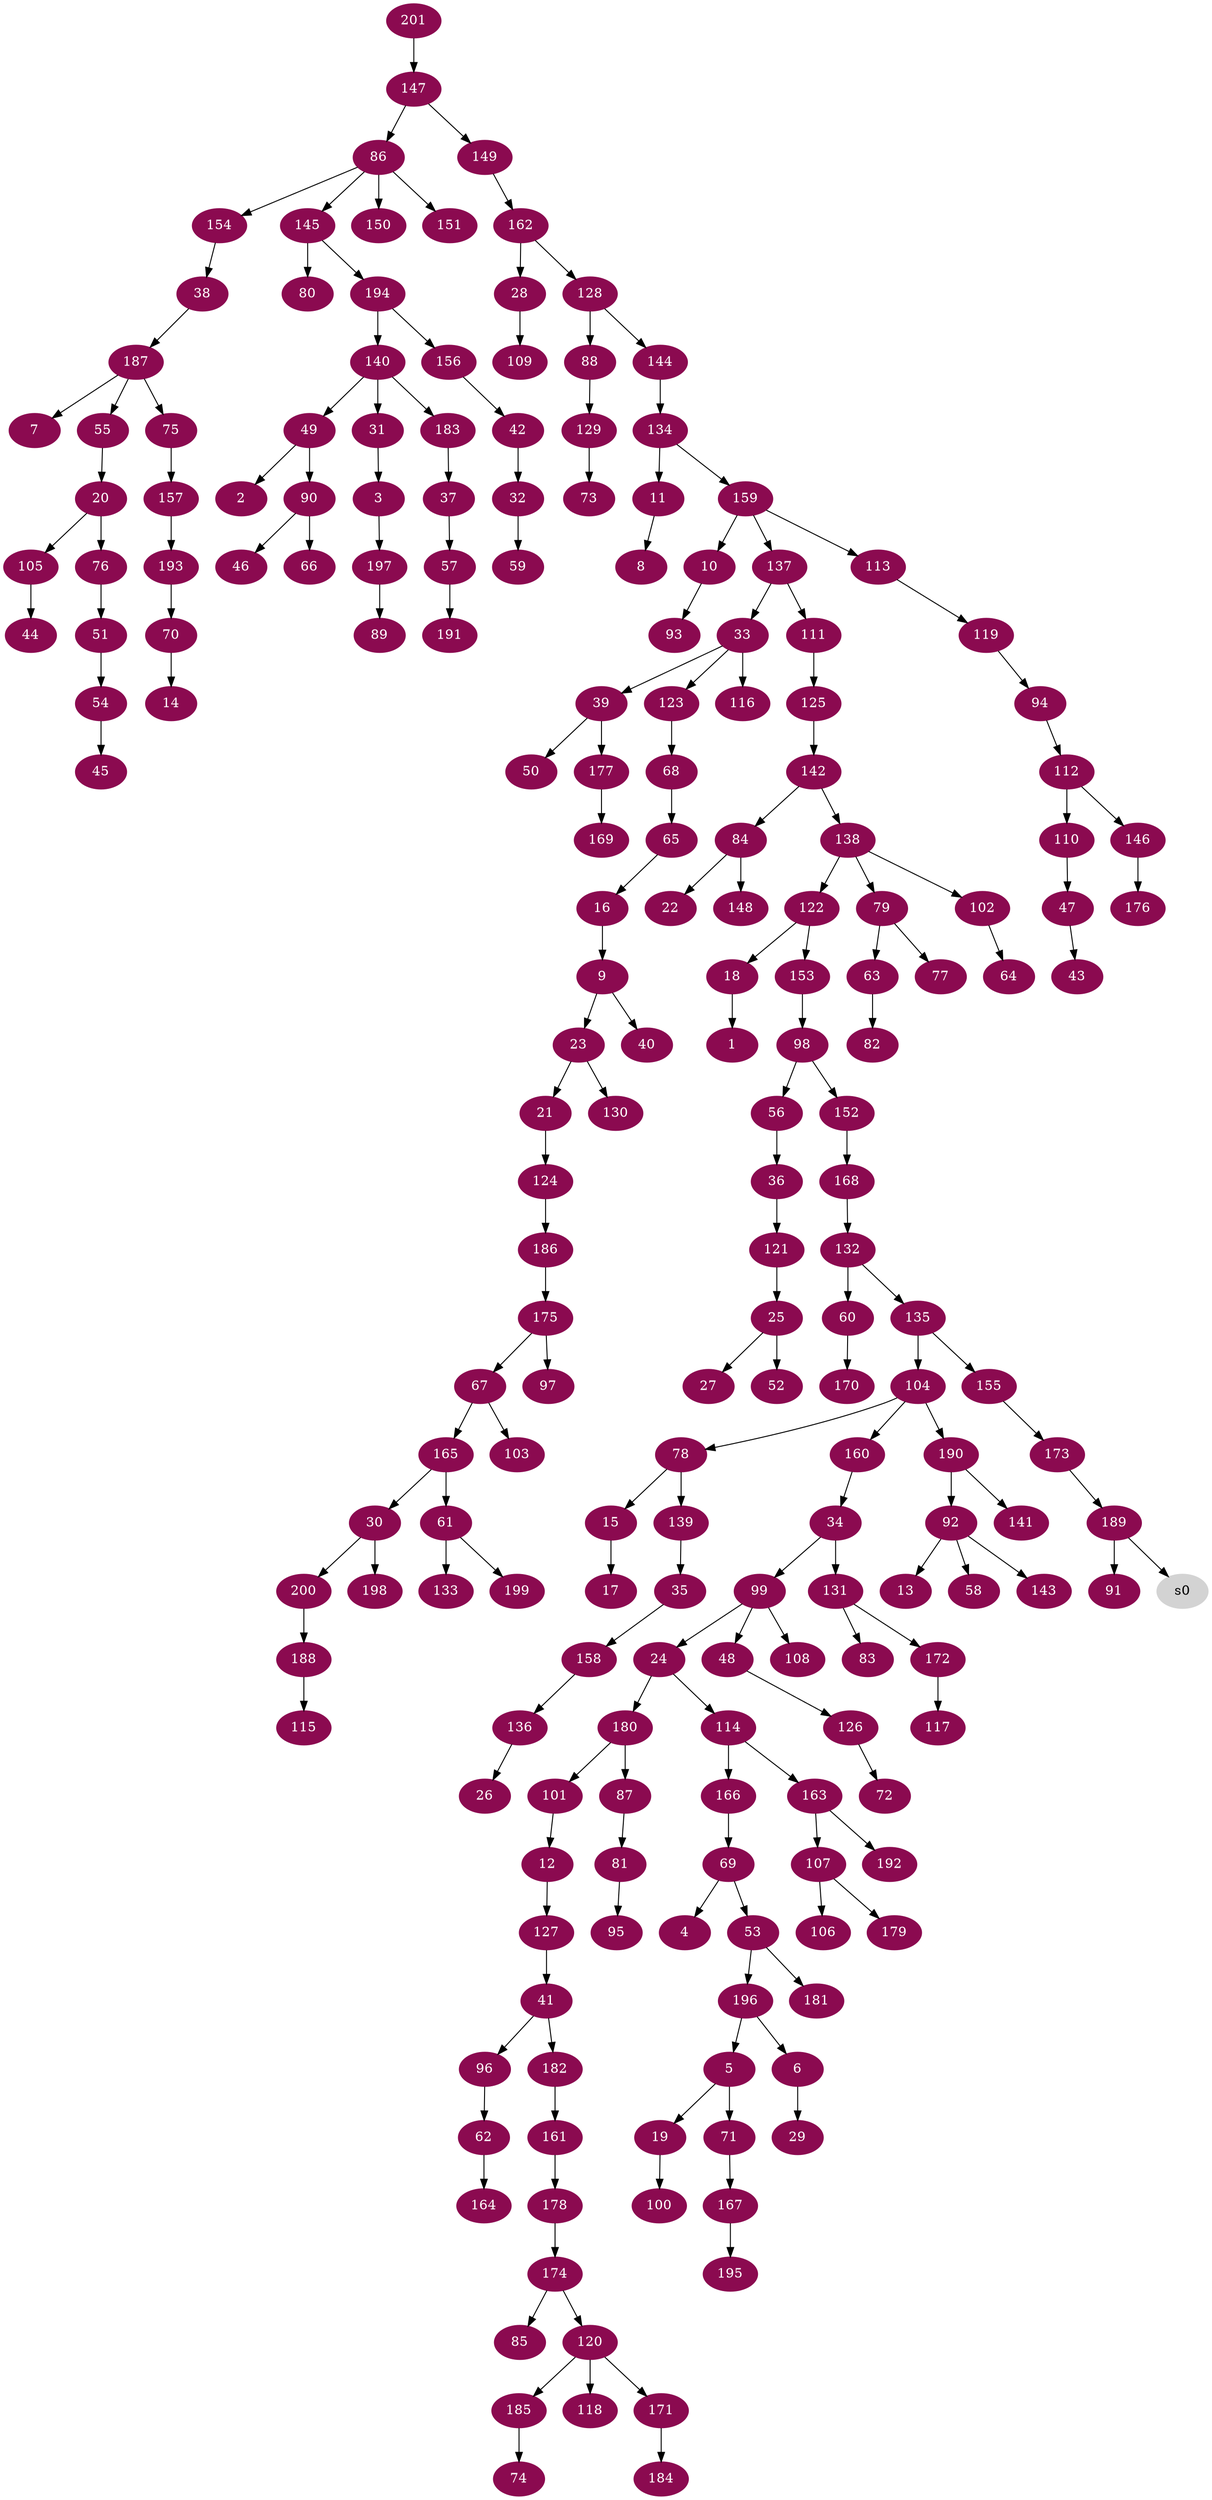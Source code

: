 digraph G {
node [color=deeppink4, style=filled, fontcolor=white];
18 -> 1;
49 -> 2;
31 -> 3;
69 -> 4;
196 -> 5;
196 -> 6;
187 -> 7;
11 -> 8;
16 -> 9;
159 -> 10;
134 -> 11;
101 -> 12;
92 -> 13;
70 -> 14;
78 -> 15;
65 -> 16;
15 -> 17;
122 -> 18;
5 -> 19;
55 -> 20;
23 -> 21;
84 -> 22;
9 -> 23;
99 -> 24;
121 -> 25;
136 -> 26;
25 -> 27;
162 -> 28;
6 -> 29;
165 -> 30;
140 -> 31;
42 -> 32;
137 -> 33;
160 -> 34;
139 -> 35;
56 -> 36;
183 -> 37;
154 -> 38;
33 -> 39;
9 -> 40;
127 -> 41;
156 -> 42;
47 -> 43;
105 -> 44;
54 -> 45;
90 -> 46;
110 -> 47;
99 -> 48;
140 -> 49;
39 -> 50;
76 -> 51;
25 -> 52;
69 -> 53;
51 -> 54;
187 -> 55;
98 -> 56;
37 -> 57;
92 -> 58;
32 -> 59;
132 -> 60;
165 -> 61;
96 -> 62;
79 -> 63;
102 -> 64;
68 -> 65;
90 -> 66;
175 -> 67;
123 -> 68;
166 -> 69;
193 -> 70;
5 -> 71;
126 -> 72;
129 -> 73;
185 -> 74;
187 -> 75;
20 -> 76;
79 -> 77;
104 -> 78;
138 -> 79;
145 -> 80;
87 -> 81;
63 -> 82;
131 -> 83;
142 -> 84;
174 -> 85;
147 -> 86;
180 -> 87;
128 -> 88;
197 -> 89;
49 -> 90;
189 -> 91;
190 -> 92;
10 -> 93;
119 -> 94;
81 -> 95;
41 -> 96;
175 -> 97;
153 -> 98;
34 -> 99;
19 -> 100;
180 -> 101;
138 -> 102;
67 -> 103;
135 -> 104;
20 -> 105;
107 -> 106;
163 -> 107;
99 -> 108;
28 -> 109;
112 -> 110;
137 -> 111;
94 -> 112;
159 -> 113;
24 -> 114;
188 -> 115;
33 -> 116;
172 -> 117;
120 -> 118;
113 -> 119;
174 -> 120;
36 -> 121;
138 -> 122;
33 -> 123;
21 -> 124;
111 -> 125;
48 -> 126;
12 -> 127;
162 -> 128;
88 -> 129;
23 -> 130;
34 -> 131;
168 -> 132;
61 -> 133;
144 -> 134;
132 -> 135;
158 -> 136;
159 -> 137;
142 -> 138;
78 -> 139;
194 -> 140;
190 -> 141;
125 -> 142;
92 -> 143;
128 -> 144;
86 -> 145;
112 -> 146;
201 -> 147;
84 -> 148;
147 -> 149;
86 -> 150;
86 -> 151;
98 -> 152;
122 -> 153;
86 -> 154;
135 -> 155;
194 -> 156;
75 -> 157;
35 -> 158;
134 -> 159;
104 -> 160;
182 -> 161;
149 -> 162;
114 -> 163;
62 -> 164;
67 -> 165;
114 -> 166;
71 -> 167;
152 -> 168;
177 -> 169;
60 -> 170;
120 -> 171;
131 -> 172;
155 -> 173;
178 -> 174;
186 -> 175;
146 -> 176;
39 -> 177;
161 -> 178;
107 -> 179;
24 -> 180;
53 -> 181;
41 -> 182;
140 -> 183;
171 -> 184;
120 -> 185;
124 -> 186;
38 -> 187;
200 -> 188;
173 -> 189;
104 -> 190;
57 -> 191;
163 -> 192;
157 -> 193;
145 -> 194;
167 -> 195;
53 -> 196;
3 -> 197;
30 -> 198;
61 -> 199;
30 -> 200;
node [color=lightgrey, style=filled, fontcolor=black];
189 -> s0;
}
